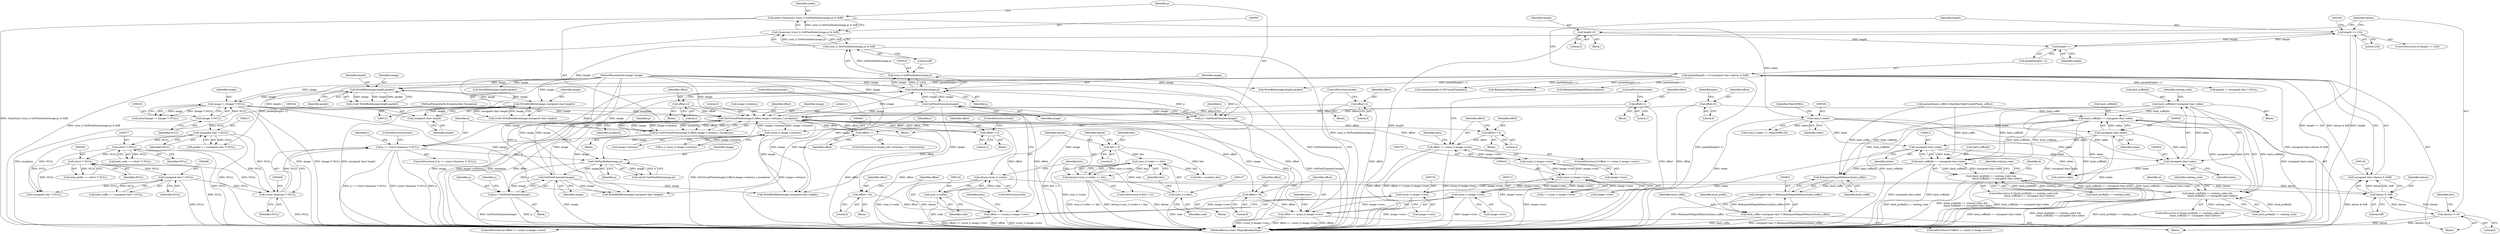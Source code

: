 digraph "0_ImageMagick6_61135001a625364e29bdce83832f043eebde7b5a_0@array" {
"1000649" [label="(Call,hash_suffix[k]=(unsigned char) index)"];
"1000653" [label="(Call,(unsigned char) index)"];
"1000611" [label="(Call,(unsigned char) index)"];
"1000562" [label="(Call,(unsigned char) index)"];
"1000525" [label="(Call,(size_t) index)"];
"1000504" [label="(Call,index=(Quantum) ((size_t) GetPixelIndex(image,p) & 0xff))"];
"1000506" [label="(Call,(Quantum) ((size_t) GetPixelIndex(image,p) & 0xff))"];
"1000508" [label="(Call,(size_t) GetPixelIndex(image,p) & 0xff)"];
"1000509" [label="(Call,(size_t) GetPixelIndex(image,p))"];
"1000511" [label="(Call,GetPixelIndex(image,p))"];
"1000475" [label="(Call,GetPixelChannels(image))"];
"1000470" [label="(Call,GetPixelIndex(image,p))"];
"1000445" [label="(Call,GetVirtualPixels(image,0,offset,image->columns,1,exception))"];
"1000222" [label="(Call,image != (Image *) NULL)"];
"1000168" [label="(Call,WriteBlob(image,length,packet))"];
"1000161" [label="(Call,WriteBlobByte(image,(unsigned char) length))"];
"1000114" [label="(MethodParameterIn,Image *image)"];
"1000163" [label="(Call,(unsigned char) length)"];
"1000155" [label="(Call,length >= 254)"];
"1000147" [label="(Call,length++)"];
"1000172" [label="(Call,length=0)"];
"1000144" [label="(Call,packet[length++]=(unsigned char) (datum & 0xff))"];
"1000149" [label="(Call,(unsigned char) (datum & 0xff))"];
"1000151" [label="(Call,datum & 0xff)"];
"1000131" [label="(Call,datum=(size_t) (code))"];
"1000133" [label="(Call,(size_t) (code))"];
"1000175" [label="(Call,datum>>=8)"];
"1000123" [label="(Call,datum|=(size_t) (code) << bits)"];
"1000125" [label="(Call,(size_t) (code) << bits)"];
"1000126" [label="(Call,(size_t) (code))"];
"1000120" [label="(Call,bits > 0)"];
"1000224" [label="(Call,(Image *) NULL)"];
"1000517" [label="(Call,GetPixelChannels(image))"];
"1000750" [label="(Call,offset >= (ssize_t) image->rows)"];
"1000746" [label="(Call,offset+=4)"];
"1000752" [label="(Call,(ssize_t) image->rows)"];
"1000433" [label="(Call,(ssize_t) image->rows)"];
"1000712" [label="(Call,(ssize_t) image->rows)"];
"1000732" [label="(Call,(ssize_t) image->rows)"];
"1000710" [label="(Call,offset >= (ssize_t) image->rows)"];
"1000706" [label="(Call,offset+=8)"];
"1000766" [label="(Call,offset+=2)"];
"1000720" [label="(Call,offset=4)"];
"1000730" [label="(Call,offset >= (ssize_t) image->rows)"];
"1000726" [label="(Call,offset+=8)"];
"1000740" [label="(Call,offset=2)"];
"1000760" [label="(Call,offset=1)"];
"1000697" [label="(Call,offset++)"];
"1000418" [label="(Call,offset=0)"];
"1000490" [label="(Call,(ssize_t) image->columns)"];
"1000116" [label="(MethodParameterIn,ExceptionInfo *exception)"];
"1000455" [label="(Call,p == (const Quantum *) NULL)"];
"1000443" [label="(Call,p=GetVirtualPixels(image,0,offset,image->columns,1,exception))"];
"1000457" [label="(Call,(const Quantum *) NULL)"];
"1000282" [label="(Call,(short *) NULL)"];
"1000276" [label="(Call,(short *) NULL)"];
"1000270" [label="(Call,(unsigned char *) NULL)"];
"1000287" [label="(Call,(unsigned char *) NULL)"];
"1000473" [label="(Call,p+=GetPixelChannels(image))"];
"1000515" [label="(Call,p+=GetPixelChannels(image))"];
"1000558" [label="(Call,hash_suffix[k] == (unsigned char) index)"];
"1000552" [label="(Call,(hash_prefix[k] == waiting_code) &&\n              (hash_suffix[k] == (unsigned char) index))"];
"1000601" [label="(Call,(hash_prefix[k] == waiting_code) &&\n                (hash_suffix[k] == (unsigned char) index))"];
"1000607" [label="(Call,hash_suffix[k] == (unsigned char) index)"];
"1000832" [label="(Call,RelinquishMagickMemory(hash_suffix))"];
"1000830" [label="(Call,(unsigned char *) RelinquishMagickMemory(hash_suffix))"];
"1000828" [label="(Call,hash_suffix=(unsigned char *) RelinquishMagickMemory(hash_suffix))"];
"1000830" [label="(Call,(unsigned char *) RelinquishMagickMemory(hash_suffix))"];
"1000584" [label="(Identifier,k)"];
"1000457" [label="(Call,(const Quantum *) NULL)"];
"1000129" [label="(Identifier,bits)"];
"1000705" [label="(Block,)"];
"1000119" [label="(ControlStructure,if (bits > 0))"];
"1000520" [label="(Identifier,k)"];
"1000454" [label="(ControlStructure,if (p == (const Quantum *) NULL))"];
"1000524" [label="(Call,(size_t) index << (MaxGIFBits-8))"];
"1000608" [label="(Call,hash_suffix[k])"];
"1000422" [label="(Identifier,pass)"];
"1000418" [label="(Call,offset=0)"];
"1000132" [label="(Identifier,datum)"];
"1000749" [label="(ControlStructure,if (offset >= (ssize_t) image->rows))"];
"1000527" [label="(Identifier,index)"];
"1000224" [label="(Call,(Image *) NULL)"];
"1000431" [label="(Call,y < (ssize_t) image->rows)"];
"1000729" [label="(ControlStructure,if (offset >= (ssize_t) image->rows))"];
"1000611" [label="(Call,(unsigned char) index)"];
"1000739" [label="(Identifier,pass)"];
"1000435" [label="(Call,image->rows)"];
"1000514" [label="(Literal,0xff)"];
"1000453" [label="(Identifier,exception)"];
"1000448" [label="(Identifier,offset)"];
"1000155" [label="(Call,length >= 254)"];
"1000734" [label="(Call,image->rows)"];
"1000289" [label="(Identifier,NULL)"];
"1000270" [label="(Call,(unsigned char *) NULL)"];
"1000126" [label="(Call,(size_t) (code))"];
"1000174" [label="(Literal,0)"];
"1000757" [label="(Block,)"];
"1000124" [label="(Identifier,datum)"];
"1000607" [label="(Call,hash_suffix[k] == (unsigned char) index)"];
"1000497" [label="(Block,)"];
"1000128" [label="(Identifier,code)"];
"1000284" [label="(Identifier,NULL)"];
"1000743" [label="(ControlStructure,break;)"];
"1000723" [label="(ControlStructure,break;)"];
"1000444" [label="(Identifier,p)"];
"1000272" [label="(Identifier,NULL)"];
"1000551" [label="(ControlStructure,if ((hash_prefix[k] == waiting_code) &&\n              (hash_suffix[k] == (unsigned char) index)))"];
"1000177" [label="(Literal,8)"];
"1000697" [label="(Call,offset++)"];
"1000285" [label="(Call,hash_suffix == (unsigned char *) NULL)"];
"1000343" [label="(Call,memset(packet,0,256*sizeof(*packet)))"];
"1000179" [label="(Identifier,bits)"];
"1000761" [label="(Identifier,offset)"];
"1000766" [label="(Call,offset+=2)"];
"1000148" [label="(Identifier,length)"];
"1000154" [label="(ControlStructure,if (length >= 254))"];
"1000635" [label="(Block,)"];
"1000567" [label="(Identifier,waiting_code)"];
"1000460" [label="(ControlStructure,break;)"];
"1000151" [label="(Call,datum & 0xff)"];
"1000601" [label="(Call,(hash_prefix[k] == waiting_code) &&\n                (hash_suffix[k] == (unsigned char) index))"];
"1000732" [label="(Call,(ssize_t) image->rows)"];
"1000529" [label="(Identifier,MaxGIFBits)"];
"1000742" [label="(Literal,2)"];
"1000725" [label="(Block,)"];
"1000803" [label="(Call,WriteBlob(image,length,packet))"];
"1000796" [label="(Call,WriteBlobByte(image,(unsigned char) length))"];
"1000149" [label="(Call,(unsigned char) (datum & 0xff))"];
"1000691" [label="(ControlStructure,if (image_info->interlace == NoInterlace))"];
"1000731" [label="(Identifier,offset)"];
"1000760" [label="(Call,offset=1)"];
"1000721" [label="(Identifier,offset)"];
"1000720" [label="(Call,offset=4)"];
"1000169" [label="(Identifier,image)"];
"1000559" [label="(Call,hash_suffix[k])"];
"1000294" [label="(Call,(unsigned char *) NULL)"];
"1000748" [label="(Literal,4)"];
"1000768" [label="(Literal,2)"];
"1000172" [label="(Call,length=0)"];
"1000518" [label="(Identifier,image)"];
"1000120" [label="(Call,bits > 0)"];
"1000125" [label="(Call,(size_t) (code) << bits)"];
"1000515" [label="(Call,p+=GetPixelChannels(image))"];
"1000276" [label="(Call,(short *) NULL)"];
"1000173" [label="(Identifier,length)"];
"1000728" [label="(Literal,8)"];
"1000709" [label="(ControlStructure,if (offset >= (ssize_t) image->rows))"];
"1000226" [label="(Identifier,NULL)"];
"1000280" [label="(Call,hash_prefix == (short *) NULL)"];
"1000176" [label="(Identifier,datum)"];
"1000301" [label="(Call,RelinquishMagickMemory(packet))"];
"1000471" [label="(Identifier,image)"];
"1000754" [label="(Call,image->rows)"];
"1000287" [label="(Call,(unsigned char *) NULL)"];
"1000166" [label="(Call,(void) WriteBlob(image,length,packet))"];
"1000123" [label="(Call,datum|=(size_t) (code) << bits)"];
"1000136" [label="(Call,bits+=number_bits)"];
"1000116" [label="(MethodParameterIn,ExceptionInfo *exception)"];
"1000133" [label="(Call,(size_t) (code))"];
"1000472" [label="(Identifier,p)"];
"1000717" [label="(Block,)"];
"1000727" [label="(Identifier,offset)"];
"1000513" [label="(Identifier,p)"];
"1000465" [label="(Block,)"];
"1000850" [label="(Call,RelinquishMagickMemory(packet))"];
"1000714" [label="(Call,image->rows)"];
"1000121" [label="(Identifier,bits)"];
"1000476" [label="(Identifier,image)"];
"1000737" [label="(Block,)"];
"1000649" [label="(Call,hash_suffix[k]=(unsigned char) index)"];
"1000726" [label="(Call,offset+=8)"];
"1000445" [label="(Call,GetVirtualPixels(image,0,offset,image->columns,1,exception))"];
"1000439" [label="(Identifier,y)"];
"1000274" [label="(Call,hash_code == (short *) NULL)"];
"1000688" [label="(Call,(short) index)"];
"1000130" [label="(ControlStructure,else)"];
"1000687" [label="(Identifier,waiting_code)"];
"1000440" [label="(Block,)"];
"1000512" [label="(Identifier,image)"];
"1000158" [label="(Block,)"];
"1000473" [label="(Call,p+=GetPixelChannels(image))"];
"1000741" [label="(Identifier,offset)"];
"1000698" [label="(Identifier,offset)"];
"1000165" [label="(Identifier,length)"];
"1000463" [label="(Identifier,y)"];
"1000468" [label="(Call,(short) GetPixelIndex(image,p))"];
"1000719" [label="(Identifier,pass)"];
"1000552" [label="(Call,(hash_prefix[k] == waiting_code) &&\n              (hash_suffix[k] == (unsigned char) index))"];
"1000282" [label="(Call,(short *) NULL)"];
"1000707" [label="(Identifier,offset)"];
"1000835" [label="(Identifier,hash_prefix)"];
"1000751" [label="(Identifier,offset)"];
"1000159" [label="(Call,(void) WriteBlobByte(image,(unsigned char) length))"];
"1000162" [label="(Identifier,image)"];
"1000419" [label="(Identifier,offset)"];
"1000558" [label="(Call,hash_suffix[k] == (unsigned char) index)"];
"1000759" [label="(Identifier,pass)"];
"1000156" [label="(Identifier,length)"];
"1000824" [label="(Call,WriteBlob(image,length,packet))"];
"1000616" [label="(Identifier,waiting_code)"];
"1000504" [label="(Call,index=(Quantum) ((size_t) GetPixelIndex(image,p) & 0xff))"];
"1000420" [label="(Literal,0)"];
"1000171" [label="(Identifier,packet)"];
"1000122" [label="(Literal,0)"];
"1000144" [label="(Call,packet[length++]=(unsigned char) (datum & 0xff))"];
"1000710" [label="(Call,offset >= (ssize_t) image->rows)"];
"1000525" [label="(Call,(size_t) index)"];
"1000446" [label="(Identifier,image)"];
"1000147" [label="(Call,length++)"];
"1000292" [label="(Call,packet != (unsigned char *) NULL)"];
"1000832" [label="(Call,RelinquishMagickMemory(hash_suffix))"];
"1000117" [label="(Block,)"];
"1000517" [label="(Call,GetPixelChannels(image))"];
"1000470" [label="(Call,GetPixelIndex(image,p))"];
"1000746" [label="(Call,offset+=4)"];
"1000168" [label="(Call,WriteBlob(image,length,packet))"];
"1000222" [label="(Call,image != (Image *) NULL)"];
"1000475" [label="(Call,GetPixelChannels(image))"];
"1000456" [label="(Identifier,p)"];
"1000474" [label="(Identifier,p)"];
"1000373" [label="(Call,memset(hash_suffix,0,MaxHashTable*sizeof(*hash_suffix)))"];
"1000854" [label="(MethodReturn,static MagickBooleanType)"];
"1000750" [label="(Call,offset >= (ssize_t) image->rows)"];
"1000740" [label="(Call,offset=2)"];
"1000506" [label="(Call,(Quantum) ((size_t) GetPixelIndex(image,p) & 0xff))"];
"1000152" [label="(Identifier,datum)"];
"1000817" [label="(Call,WriteBlobByte(image,(unsigned char) length))"];
"1000492" [label="(Call,image->columns)"];
"1000765" [label="(Block,)"];
"1000650" [label="(Call,hash_suffix[k])"];
"1000833" [label="(Identifier,hash_suffix)"];
"1000452" [label="(Literal,1)"];
"1000708" [label="(Literal,8)"];
"1000137" [label="(Identifier,bits)"];
"1000153" [label="(Literal,0xff)"];
"1000221" [label="(Call,assert(image != (Image *) NULL))"];
"1000459" [label="(Identifier,NULL)"];
"1000145" [label="(Call,packet[length++])"];
"1000553" [label="(Call,hash_prefix[k] == waiting_code)"];
"1000505" [label="(Identifier,index)"];
"1000745" [label="(Block,)"];
"1000711" [label="(Identifier,offset)"];
"1000762" [label="(Literal,1)"];
"1000443" [label="(Call,p=GetVirtualPixels(image,0,offset,image->columns,1,exception))"];
"1000170" [label="(Identifier,length)"];
"1000175" [label="(Call,datum>>=8)"];
"1000562" [label="(Call,(unsigned char) index)"];
"1000161" [label="(Call,WriteBlobByte(image,(unsigned char) length))"];
"1000163" [label="(Call,(unsigned char) length)"];
"1000114" [label="(MethodParameterIn,Image *image)"];
"1000516" [label="(Identifier,p)"];
"1000447" [label="(Literal,0)"];
"1000455" [label="(Call,p == (const Quantum *) NULL)"];
"1000509" [label="(Call,(size_t) GetPixelIndex(image,p))"];
"1000268" [label="(Call,packet == (unsigned char *) NULL)"];
"1000767" [label="(Identifier,offset)"];
"1000479" [label="(Identifier,x)"];
"1000613" [label="(Identifier,index)"];
"1000730" [label="(Call,offset >= (ssize_t) image->rows)"];
"1000706" [label="(Call,offset+=8)"];
"1000488" [label="(Call,x < (ssize_t) image->columns)"];
"1000769" [label="(ControlStructure,break;)"];
"1000511" [label="(Call,GetPixelIndex(image,p))"];
"1000829" [label="(Identifier,hash_suffix)"];
"1000712" [label="(Call,(ssize_t) image->rows)"];
"1000157" [label="(Literal,254)"];
"1000143" [label="(Block,)"];
"1000653" [label="(Call,(unsigned char) index)"];
"1000747" [label="(Identifier,offset)"];
"1000602" [label="(Call,hash_prefix[k] == waiting_code)"];
"1000564" [label="(Identifier,index)"];
"1000574" [label="(Identifier,k)"];
"1000433" [label="(Call,(ssize_t) image->rows)"];
"1000655" [label="(Identifier,index)"];
"1000763" [label="(ControlStructure,break;)"];
"1000135" [label="(Identifier,code)"];
"1000722" [label="(Literal,4)"];
"1000490" [label="(Call,(ssize_t) image->columns)"];
"1000223" [label="(Identifier,image)"];
"1000828" [label="(Call,hash_suffix=(unsigned char *) RelinquishMagickMemory(hash_suffix))"];
"1000449" [label="(Call,image->columns)"];
"1000278" [label="(Identifier,NULL)"];
"1000131" [label="(Call,datum=(size_t) (code))"];
"1000508" [label="(Call,(size_t) GetPixelIndex(image,p) & 0xff)"];
"1000600" [label="(ControlStructure,if ((hash_prefix[k] == waiting_code) &&\n                (hash_suffix[k] == (unsigned char) index)))"];
"1000752" [label="(Call,(ssize_t) image->rows)"];
"1000649" -> "1000635"  [label="AST: "];
"1000649" -> "1000653"  [label="CFG: "];
"1000650" -> "1000649"  [label="AST: "];
"1000653" -> "1000649"  [label="AST: "];
"1000687" -> "1000649"  [label="CFG: "];
"1000649" -> "1000854"  [label="DDG: hash_suffix[k]"];
"1000649" -> "1000854"  [label="DDG: (unsigned char) index"];
"1000649" -> "1000558"  [label="DDG: hash_suffix[k]"];
"1000649" -> "1000607"  [label="DDG: hash_suffix[k]"];
"1000653" -> "1000649"  [label="DDG: index"];
"1000649" -> "1000832"  [label="DDG: hash_suffix[k]"];
"1000653" -> "1000655"  [label="CFG: "];
"1000654" -> "1000653"  [label="AST: "];
"1000655" -> "1000653"  [label="AST: "];
"1000611" -> "1000653"  [label="DDG: index"];
"1000562" -> "1000653"  [label="DDG: index"];
"1000525" -> "1000653"  [label="DDG: index"];
"1000653" -> "1000688"  [label="DDG: index"];
"1000611" -> "1000607"  [label="AST: "];
"1000611" -> "1000613"  [label="CFG: "];
"1000612" -> "1000611"  [label="AST: "];
"1000613" -> "1000611"  [label="AST: "];
"1000607" -> "1000611"  [label="CFG: "];
"1000611" -> "1000854"  [label="DDG: index"];
"1000611" -> "1000607"  [label="DDG: index"];
"1000562" -> "1000611"  [label="DDG: index"];
"1000525" -> "1000611"  [label="DDG: index"];
"1000611" -> "1000688"  [label="DDG: index"];
"1000562" -> "1000558"  [label="AST: "];
"1000562" -> "1000564"  [label="CFG: "];
"1000563" -> "1000562"  [label="AST: "];
"1000564" -> "1000562"  [label="AST: "];
"1000558" -> "1000562"  [label="CFG: "];
"1000562" -> "1000854"  [label="DDG: index"];
"1000562" -> "1000558"  [label="DDG: index"];
"1000525" -> "1000562"  [label="DDG: index"];
"1000562" -> "1000688"  [label="DDG: index"];
"1000525" -> "1000524"  [label="AST: "];
"1000525" -> "1000527"  [label="CFG: "];
"1000526" -> "1000525"  [label="AST: "];
"1000527" -> "1000525"  [label="AST: "];
"1000529" -> "1000525"  [label="CFG: "];
"1000525" -> "1000854"  [label="DDG: index"];
"1000525" -> "1000524"  [label="DDG: index"];
"1000504" -> "1000525"  [label="DDG: index"];
"1000525" -> "1000688"  [label="DDG: index"];
"1000504" -> "1000497"  [label="AST: "];
"1000504" -> "1000506"  [label="CFG: "];
"1000505" -> "1000504"  [label="AST: "];
"1000506" -> "1000504"  [label="AST: "];
"1000516" -> "1000504"  [label="CFG: "];
"1000504" -> "1000854"  [label="DDG: (Quantum) ((size_t) GetPixelIndex(image,p) & 0xff)"];
"1000506" -> "1000504"  [label="DDG: (size_t) GetPixelIndex(image,p) & 0xff"];
"1000506" -> "1000508"  [label="CFG: "];
"1000507" -> "1000506"  [label="AST: "];
"1000508" -> "1000506"  [label="AST: "];
"1000506" -> "1000854"  [label="DDG: (size_t) GetPixelIndex(image,p) & 0xff"];
"1000508" -> "1000506"  [label="DDG: (size_t) GetPixelIndex(image,p)"];
"1000508" -> "1000506"  [label="DDG: 0xff"];
"1000508" -> "1000514"  [label="CFG: "];
"1000509" -> "1000508"  [label="AST: "];
"1000514" -> "1000508"  [label="AST: "];
"1000508" -> "1000854"  [label="DDG: (size_t) GetPixelIndex(image,p)"];
"1000509" -> "1000508"  [label="DDG: GetPixelIndex(image,p)"];
"1000509" -> "1000511"  [label="CFG: "];
"1000510" -> "1000509"  [label="AST: "];
"1000511" -> "1000509"  [label="AST: "];
"1000514" -> "1000509"  [label="CFG: "];
"1000509" -> "1000854"  [label="DDG: GetPixelIndex(image,p)"];
"1000511" -> "1000509"  [label="DDG: image"];
"1000511" -> "1000509"  [label="DDG: p"];
"1000511" -> "1000513"  [label="CFG: "];
"1000512" -> "1000511"  [label="AST: "];
"1000513" -> "1000511"  [label="AST: "];
"1000475" -> "1000511"  [label="DDG: image"];
"1000517" -> "1000511"  [label="DDG: image"];
"1000445" -> "1000511"  [label="DDG: image"];
"1000114" -> "1000511"  [label="DDG: image"];
"1000473" -> "1000511"  [label="DDG: p"];
"1000515" -> "1000511"  [label="DDG: p"];
"1000455" -> "1000511"  [label="DDG: p"];
"1000511" -> "1000515"  [label="DDG: p"];
"1000511" -> "1000517"  [label="DDG: image"];
"1000475" -> "1000473"  [label="AST: "];
"1000475" -> "1000476"  [label="CFG: "];
"1000476" -> "1000475"  [label="AST: "];
"1000473" -> "1000475"  [label="CFG: "];
"1000475" -> "1000854"  [label="DDG: image"];
"1000475" -> "1000445"  [label="DDG: image"];
"1000475" -> "1000473"  [label="DDG: image"];
"1000470" -> "1000475"  [label="DDG: image"];
"1000114" -> "1000475"  [label="DDG: image"];
"1000475" -> "1000796"  [label="DDG: image"];
"1000475" -> "1000817"  [label="DDG: image"];
"1000470" -> "1000468"  [label="AST: "];
"1000470" -> "1000472"  [label="CFG: "];
"1000471" -> "1000470"  [label="AST: "];
"1000472" -> "1000470"  [label="AST: "];
"1000468" -> "1000470"  [label="CFG: "];
"1000470" -> "1000468"  [label="DDG: image"];
"1000470" -> "1000468"  [label="DDG: p"];
"1000445" -> "1000470"  [label="DDG: image"];
"1000114" -> "1000470"  [label="DDG: image"];
"1000455" -> "1000470"  [label="DDG: p"];
"1000470" -> "1000473"  [label="DDG: p"];
"1000445" -> "1000443"  [label="AST: "];
"1000445" -> "1000453"  [label="CFG: "];
"1000446" -> "1000445"  [label="AST: "];
"1000447" -> "1000445"  [label="AST: "];
"1000448" -> "1000445"  [label="AST: "];
"1000449" -> "1000445"  [label="AST: "];
"1000452" -> "1000445"  [label="AST: "];
"1000453" -> "1000445"  [label="AST: "];
"1000443" -> "1000445"  [label="CFG: "];
"1000445" -> "1000854"  [label="DDG: image"];
"1000445" -> "1000854"  [label="DDG: image->columns"];
"1000445" -> "1000854"  [label="DDG: exception"];
"1000445" -> "1000854"  [label="DDG: offset"];
"1000445" -> "1000443"  [label="DDG: 1"];
"1000445" -> "1000443"  [label="DDG: image"];
"1000445" -> "1000443"  [label="DDG: image->columns"];
"1000445" -> "1000443"  [label="DDG: exception"];
"1000445" -> "1000443"  [label="DDG: offset"];
"1000445" -> "1000443"  [label="DDG: 0"];
"1000222" -> "1000445"  [label="DDG: image"];
"1000517" -> "1000445"  [label="DDG: image"];
"1000114" -> "1000445"  [label="DDG: image"];
"1000750" -> "1000445"  [label="DDG: offset"];
"1000710" -> "1000445"  [label="DDG: offset"];
"1000766" -> "1000445"  [label="DDG: offset"];
"1000720" -> "1000445"  [label="DDG: offset"];
"1000730" -> "1000445"  [label="DDG: offset"];
"1000740" -> "1000445"  [label="DDG: offset"];
"1000760" -> "1000445"  [label="DDG: offset"];
"1000697" -> "1000445"  [label="DDG: offset"];
"1000418" -> "1000445"  [label="DDG: offset"];
"1000490" -> "1000445"  [label="DDG: image->columns"];
"1000116" -> "1000445"  [label="DDG: exception"];
"1000445" -> "1000490"  [label="DDG: image->columns"];
"1000445" -> "1000697"  [label="DDG: offset"];
"1000445" -> "1000706"  [label="DDG: offset"];
"1000445" -> "1000726"  [label="DDG: offset"];
"1000445" -> "1000746"  [label="DDG: offset"];
"1000445" -> "1000766"  [label="DDG: offset"];
"1000445" -> "1000796"  [label="DDG: image"];
"1000445" -> "1000817"  [label="DDG: image"];
"1000222" -> "1000221"  [label="AST: "];
"1000222" -> "1000224"  [label="CFG: "];
"1000223" -> "1000222"  [label="AST: "];
"1000224" -> "1000222"  [label="AST: "];
"1000221" -> "1000222"  [label="CFG: "];
"1000222" -> "1000854"  [label="DDG: image"];
"1000222" -> "1000854"  [label="DDG: (Image *) NULL"];
"1000222" -> "1000221"  [label="DDG: image"];
"1000222" -> "1000221"  [label="DDG: (Image *) NULL"];
"1000168" -> "1000222"  [label="DDG: image"];
"1000114" -> "1000222"  [label="DDG: image"];
"1000224" -> "1000222"  [label="DDG: NULL"];
"1000222" -> "1000796"  [label="DDG: image"];
"1000222" -> "1000817"  [label="DDG: image"];
"1000168" -> "1000166"  [label="AST: "];
"1000168" -> "1000171"  [label="CFG: "];
"1000169" -> "1000168"  [label="AST: "];
"1000170" -> "1000168"  [label="AST: "];
"1000171" -> "1000168"  [label="AST: "];
"1000166" -> "1000168"  [label="CFG: "];
"1000168" -> "1000161"  [label="DDG: image"];
"1000168" -> "1000166"  [label="DDG: image"];
"1000168" -> "1000166"  [label="DDG: length"];
"1000168" -> "1000166"  [label="DDG: packet"];
"1000161" -> "1000168"  [label="DDG: image"];
"1000114" -> "1000168"  [label="DDG: image"];
"1000163" -> "1000168"  [label="DDG: length"];
"1000144" -> "1000168"  [label="DDG: packet[length++]"];
"1000161" -> "1000159"  [label="AST: "];
"1000161" -> "1000163"  [label="CFG: "];
"1000162" -> "1000161"  [label="AST: "];
"1000163" -> "1000161"  [label="AST: "];
"1000159" -> "1000161"  [label="CFG: "];
"1000161" -> "1000854"  [label="DDG: (unsigned char) length"];
"1000161" -> "1000159"  [label="DDG: image"];
"1000161" -> "1000159"  [label="DDG: (unsigned char) length"];
"1000114" -> "1000161"  [label="DDG: image"];
"1000163" -> "1000161"  [label="DDG: length"];
"1000114" -> "1000112"  [label="AST: "];
"1000114" -> "1000854"  [label="DDG: image"];
"1000114" -> "1000517"  [label="DDG: image"];
"1000114" -> "1000796"  [label="DDG: image"];
"1000114" -> "1000803"  [label="DDG: image"];
"1000114" -> "1000817"  [label="DDG: image"];
"1000114" -> "1000824"  [label="DDG: image"];
"1000163" -> "1000165"  [label="CFG: "];
"1000164" -> "1000163"  [label="AST: "];
"1000165" -> "1000163"  [label="AST: "];
"1000155" -> "1000163"  [label="DDG: length"];
"1000155" -> "1000154"  [label="AST: "];
"1000155" -> "1000157"  [label="CFG: "];
"1000156" -> "1000155"  [label="AST: "];
"1000157" -> "1000155"  [label="AST: "];
"1000160" -> "1000155"  [label="CFG: "];
"1000176" -> "1000155"  [label="CFG: "];
"1000155" -> "1000854"  [label="DDG: length >= 254"];
"1000155" -> "1000854"  [label="DDG: length"];
"1000155" -> "1000147"  [label="DDG: length"];
"1000147" -> "1000155"  [label="DDG: length"];
"1000147" -> "1000145"  [label="AST: "];
"1000147" -> "1000148"  [label="CFG: "];
"1000148" -> "1000147"  [label="AST: "];
"1000145" -> "1000147"  [label="CFG: "];
"1000172" -> "1000147"  [label="DDG: length"];
"1000172" -> "1000158"  [label="AST: "];
"1000172" -> "1000174"  [label="CFG: "];
"1000173" -> "1000172"  [label="AST: "];
"1000174" -> "1000172"  [label="AST: "];
"1000176" -> "1000172"  [label="CFG: "];
"1000172" -> "1000854"  [label="DDG: length"];
"1000144" -> "1000143"  [label="AST: "];
"1000144" -> "1000149"  [label="CFG: "];
"1000145" -> "1000144"  [label="AST: "];
"1000149" -> "1000144"  [label="AST: "];
"1000156" -> "1000144"  [label="CFG: "];
"1000144" -> "1000854"  [label="DDG: (unsigned char) (datum & 0xff)"];
"1000144" -> "1000854"  [label="DDG: packet[length++]"];
"1000149" -> "1000144"  [label="DDG: datum & 0xff"];
"1000144" -> "1000268"  [label="DDG: packet[length++]"];
"1000144" -> "1000292"  [label="DDG: packet[length++]"];
"1000144" -> "1000301"  [label="DDG: packet[length++]"];
"1000144" -> "1000343"  [label="DDG: packet[length++]"];
"1000144" -> "1000824"  [label="DDG: packet[length++]"];
"1000144" -> "1000850"  [label="DDG: packet[length++]"];
"1000149" -> "1000151"  [label="CFG: "];
"1000150" -> "1000149"  [label="AST: "];
"1000151" -> "1000149"  [label="AST: "];
"1000149" -> "1000854"  [label="DDG: datum & 0xff"];
"1000151" -> "1000149"  [label="DDG: datum"];
"1000151" -> "1000149"  [label="DDG: 0xff"];
"1000151" -> "1000153"  [label="CFG: "];
"1000152" -> "1000151"  [label="AST: "];
"1000153" -> "1000151"  [label="AST: "];
"1000131" -> "1000151"  [label="DDG: datum"];
"1000175" -> "1000151"  [label="DDG: datum"];
"1000123" -> "1000151"  [label="DDG: datum"];
"1000151" -> "1000175"  [label="DDG: datum"];
"1000131" -> "1000130"  [label="AST: "];
"1000131" -> "1000133"  [label="CFG: "];
"1000132" -> "1000131"  [label="AST: "];
"1000133" -> "1000131"  [label="AST: "];
"1000137" -> "1000131"  [label="CFG: "];
"1000131" -> "1000854"  [label="DDG: datum"];
"1000131" -> "1000854"  [label="DDG: (size_t) (code)"];
"1000133" -> "1000131"  [label="DDG: code"];
"1000133" -> "1000135"  [label="CFG: "];
"1000134" -> "1000133"  [label="AST: "];
"1000135" -> "1000133"  [label="AST: "];
"1000133" -> "1000854"  [label="DDG: code"];
"1000175" -> "1000143"  [label="AST: "];
"1000175" -> "1000177"  [label="CFG: "];
"1000176" -> "1000175"  [label="AST: "];
"1000177" -> "1000175"  [label="AST: "];
"1000179" -> "1000175"  [label="CFG: "];
"1000175" -> "1000854"  [label="DDG: datum"];
"1000175" -> "1000854"  [label="DDG: datum>>=8"];
"1000123" -> "1000119"  [label="AST: "];
"1000123" -> "1000125"  [label="CFG: "];
"1000124" -> "1000123"  [label="AST: "];
"1000125" -> "1000123"  [label="AST: "];
"1000137" -> "1000123"  [label="CFG: "];
"1000123" -> "1000854"  [label="DDG: (size_t) (code) << bits"];
"1000123" -> "1000854"  [label="DDG: datum|=(size_t) (code) << bits"];
"1000123" -> "1000854"  [label="DDG: datum"];
"1000125" -> "1000123"  [label="DDG: (size_t) (code)"];
"1000125" -> "1000123"  [label="DDG: bits"];
"1000125" -> "1000129"  [label="CFG: "];
"1000126" -> "1000125"  [label="AST: "];
"1000129" -> "1000125"  [label="AST: "];
"1000125" -> "1000854"  [label="DDG: (size_t) (code)"];
"1000126" -> "1000125"  [label="DDG: code"];
"1000120" -> "1000125"  [label="DDG: bits"];
"1000125" -> "1000136"  [label="DDG: bits"];
"1000126" -> "1000128"  [label="CFG: "];
"1000127" -> "1000126"  [label="AST: "];
"1000128" -> "1000126"  [label="AST: "];
"1000129" -> "1000126"  [label="CFG: "];
"1000126" -> "1000854"  [label="DDG: code"];
"1000120" -> "1000119"  [label="AST: "];
"1000120" -> "1000122"  [label="CFG: "];
"1000121" -> "1000120"  [label="AST: "];
"1000122" -> "1000120"  [label="AST: "];
"1000124" -> "1000120"  [label="CFG: "];
"1000132" -> "1000120"  [label="CFG: "];
"1000120" -> "1000854"  [label="DDG: bits > 0"];
"1000120" -> "1000136"  [label="DDG: bits"];
"1000224" -> "1000226"  [label="CFG: "];
"1000225" -> "1000224"  [label="AST: "];
"1000226" -> "1000224"  [label="AST: "];
"1000224" -> "1000270"  [label="DDG: NULL"];
"1000517" -> "1000515"  [label="AST: "];
"1000517" -> "1000518"  [label="CFG: "];
"1000518" -> "1000517"  [label="AST: "];
"1000515" -> "1000517"  [label="CFG: "];
"1000517" -> "1000854"  [label="DDG: image"];
"1000517" -> "1000515"  [label="DDG: image"];
"1000517" -> "1000796"  [label="DDG: image"];
"1000517" -> "1000817"  [label="DDG: image"];
"1000750" -> "1000749"  [label="AST: "];
"1000750" -> "1000752"  [label="CFG: "];
"1000751" -> "1000750"  [label="AST: "];
"1000752" -> "1000750"  [label="AST: "];
"1000759" -> "1000750"  [label="CFG: "];
"1000763" -> "1000750"  [label="CFG: "];
"1000750" -> "1000854"  [label="DDG: offset"];
"1000750" -> "1000854"  [label="DDG: offset >= (ssize_t) image->rows"];
"1000750" -> "1000854"  [label="DDG: (ssize_t) image->rows"];
"1000746" -> "1000750"  [label="DDG: offset"];
"1000752" -> "1000750"  [label="DDG: image->rows"];
"1000746" -> "1000745"  [label="AST: "];
"1000746" -> "1000748"  [label="CFG: "];
"1000747" -> "1000746"  [label="AST: "];
"1000748" -> "1000746"  [label="AST: "];
"1000751" -> "1000746"  [label="CFG: "];
"1000752" -> "1000754"  [label="CFG: "];
"1000753" -> "1000752"  [label="AST: "];
"1000754" -> "1000752"  [label="AST: "];
"1000752" -> "1000854"  [label="DDG: image->rows"];
"1000752" -> "1000433"  [label="DDG: image->rows"];
"1000433" -> "1000752"  [label="DDG: image->rows"];
"1000433" -> "1000431"  [label="AST: "];
"1000433" -> "1000435"  [label="CFG: "];
"1000434" -> "1000433"  [label="AST: "];
"1000435" -> "1000433"  [label="AST: "];
"1000431" -> "1000433"  [label="CFG: "];
"1000433" -> "1000854"  [label="DDG: image->rows"];
"1000433" -> "1000431"  [label="DDG: image->rows"];
"1000712" -> "1000433"  [label="DDG: image->rows"];
"1000732" -> "1000433"  [label="DDG: image->rows"];
"1000433" -> "1000712"  [label="DDG: image->rows"];
"1000433" -> "1000732"  [label="DDG: image->rows"];
"1000712" -> "1000710"  [label="AST: "];
"1000712" -> "1000714"  [label="CFG: "];
"1000713" -> "1000712"  [label="AST: "];
"1000714" -> "1000712"  [label="AST: "];
"1000710" -> "1000712"  [label="CFG: "];
"1000712" -> "1000854"  [label="DDG: image->rows"];
"1000712" -> "1000710"  [label="DDG: image->rows"];
"1000732" -> "1000730"  [label="AST: "];
"1000732" -> "1000734"  [label="CFG: "];
"1000733" -> "1000732"  [label="AST: "];
"1000734" -> "1000732"  [label="AST: "];
"1000730" -> "1000732"  [label="CFG: "];
"1000732" -> "1000854"  [label="DDG: image->rows"];
"1000732" -> "1000730"  [label="DDG: image->rows"];
"1000710" -> "1000709"  [label="AST: "];
"1000711" -> "1000710"  [label="AST: "];
"1000719" -> "1000710"  [label="CFG: "];
"1000723" -> "1000710"  [label="CFG: "];
"1000710" -> "1000854"  [label="DDG: offset"];
"1000710" -> "1000854"  [label="DDG: (ssize_t) image->rows"];
"1000710" -> "1000854"  [label="DDG: offset >= (ssize_t) image->rows"];
"1000706" -> "1000710"  [label="DDG: offset"];
"1000706" -> "1000705"  [label="AST: "];
"1000706" -> "1000708"  [label="CFG: "];
"1000707" -> "1000706"  [label="AST: "];
"1000708" -> "1000706"  [label="AST: "];
"1000711" -> "1000706"  [label="CFG: "];
"1000766" -> "1000765"  [label="AST: "];
"1000766" -> "1000768"  [label="CFG: "];
"1000767" -> "1000766"  [label="AST: "];
"1000768" -> "1000766"  [label="AST: "];
"1000769" -> "1000766"  [label="CFG: "];
"1000766" -> "1000854"  [label="DDG: offset"];
"1000720" -> "1000717"  [label="AST: "];
"1000720" -> "1000722"  [label="CFG: "];
"1000721" -> "1000720"  [label="AST: "];
"1000722" -> "1000720"  [label="AST: "];
"1000723" -> "1000720"  [label="CFG: "];
"1000720" -> "1000854"  [label="DDG: offset"];
"1000730" -> "1000729"  [label="AST: "];
"1000731" -> "1000730"  [label="AST: "];
"1000739" -> "1000730"  [label="CFG: "];
"1000743" -> "1000730"  [label="CFG: "];
"1000730" -> "1000854"  [label="DDG: offset >= (ssize_t) image->rows"];
"1000730" -> "1000854"  [label="DDG: offset"];
"1000730" -> "1000854"  [label="DDG: (ssize_t) image->rows"];
"1000726" -> "1000730"  [label="DDG: offset"];
"1000726" -> "1000725"  [label="AST: "];
"1000726" -> "1000728"  [label="CFG: "];
"1000727" -> "1000726"  [label="AST: "];
"1000728" -> "1000726"  [label="AST: "];
"1000731" -> "1000726"  [label="CFG: "];
"1000740" -> "1000737"  [label="AST: "];
"1000740" -> "1000742"  [label="CFG: "];
"1000741" -> "1000740"  [label="AST: "];
"1000742" -> "1000740"  [label="AST: "];
"1000743" -> "1000740"  [label="CFG: "];
"1000740" -> "1000854"  [label="DDG: offset"];
"1000760" -> "1000757"  [label="AST: "];
"1000760" -> "1000762"  [label="CFG: "];
"1000761" -> "1000760"  [label="AST: "];
"1000762" -> "1000760"  [label="AST: "];
"1000763" -> "1000760"  [label="CFG: "];
"1000760" -> "1000854"  [label="DDG: offset"];
"1000697" -> "1000691"  [label="AST: "];
"1000697" -> "1000698"  [label="CFG: "];
"1000698" -> "1000697"  [label="AST: "];
"1000439" -> "1000697"  [label="CFG: "];
"1000697" -> "1000854"  [label="DDG: offset"];
"1000418" -> "1000117"  [label="AST: "];
"1000418" -> "1000420"  [label="CFG: "];
"1000419" -> "1000418"  [label="AST: "];
"1000420" -> "1000418"  [label="AST: "];
"1000422" -> "1000418"  [label="CFG: "];
"1000418" -> "1000854"  [label="DDG: offset"];
"1000490" -> "1000488"  [label="AST: "];
"1000490" -> "1000492"  [label="CFG: "];
"1000491" -> "1000490"  [label="AST: "];
"1000492" -> "1000490"  [label="AST: "];
"1000488" -> "1000490"  [label="CFG: "];
"1000490" -> "1000854"  [label="DDG: image->columns"];
"1000490" -> "1000488"  [label="DDG: image->columns"];
"1000116" -> "1000112"  [label="AST: "];
"1000116" -> "1000854"  [label="DDG: exception"];
"1000455" -> "1000454"  [label="AST: "];
"1000455" -> "1000457"  [label="CFG: "];
"1000456" -> "1000455"  [label="AST: "];
"1000457" -> "1000455"  [label="AST: "];
"1000460" -> "1000455"  [label="CFG: "];
"1000463" -> "1000455"  [label="CFG: "];
"1000455" -> "1000854"  [label="DDG: p == (const Quantum *) NULL"];
"1000455" -> "1000854"  [label="DDG: (const Quantum *) NULL"];
"1000455" -> "1000854"  [label="DDG: p"];
"1000443" -> "1000455"  [label="DDG: p"];
"1000457" -> "1000455"  [label="DDG: NULL"];
"1000443" -> "1000440"  [label="AST: "];
"1000444" -> "1000443"  [label="AST: "];
"1000456" -> "1000443"  [label="CFG: "];
"1000443" -> "1000854"  [label="DDG: GetVirtualPixels(image,0,offset,image->columns,1,exception)"];
"1000457" -> "1000459"  [label="CFG: "];
"1000458" -> "1000457"  [label="AST: "];
"1000459" -> "1000457"  [label="AST: "];
"1000457" -> "1000854"  [label="DDG: NULL"];
"1000282" -> "1000457"  [label="DDG: NULL"];
"1000287" -> "1000457"  [label="DDG: NULL"];
"1000276" -> "1000457"  [label="DDG: NULL"];
"1000270" -> "1000457"  [label="DDG: NULL"];
"1000282" -> "1000280"  [label="AST: "];
"1000282" -> "1000284"  [label="CFG: "];
"1000283" -> "1000282"  [label="AST: "];
"1000284" -> "1000282"  [label="AST: "];
"1000280" -> "1000282"  [label="CFG: "];
"1000282" -> "1000854"  [label="DDG: NULL"];
"1000282" -> "1000280"  [label="DDG: NULL"];
"1000276" -> "1000282"  [label="DDG: NULL"];
"1000282" -> "1000287"  [label="DDG: NULL"];
"1000282" -> "1000294"  [label="DDG: NULL"];
"1000276" -> "1000274"  [label="AST: "];
"1000276" -> "1000278"  [label="CFG: "];
"1000277" -> "1000276"  [label="AST: "];
"1000278" -> "1000276"  [label="AST: "];
"1000274" -> "1000276"  [label="CFG: "];
"1000276" -> "1000854"  [label="DDG: NULL"];
"1000276" -> "1000274"  [label="DDG: NULL"];
"1000270" -> "1000276"  [label="DDG: NULL"];
"1000276" -> "1000294"  [label="DDG: NULL"];
"1000270" -> "1000268"  [label="AST: "];
"1000270" -> "1000272"  [label="CFG: "];
"1000271" -> "1000270"  [label="AST: "];
"1000272" -> "1000270"  [label="AST: "];
"1000268" -> "1000270"  [label="CFG: "];
"1000270" -> "1000854"  [label="DDG: NULL"];
"1000270" -> "1000268"  [label="DDG: NULL"];
"1000270" -> "1000294"  [label="DDG: NULL"];
"1000287" -> "1000285"  [label="AST: "];
"1000287" -> "1000289"  [label="CFG: "];
"1000288" -> "1000287"  [label="AST: "];
"1000289" -> "1000287"  [label="AST: "];
"1000285" -> "1000287"  [label="CFG: "];
"1000287" -> "1000854"  [label="DDG: NULL"];
"1000287" -> "1000285"  [label="DDG: NULL"];
"1000287" -> "1000294"  [label="DDG: NULL"];
"1000473" -> "1000465"  [label="AST: "];
"1000474" -> "1000473"  [label="AST: "];
"1000479" -> "1000473"  [label="CFG: "];
"1000473" -> "1000854"  [label="DDG: p"];
"1000473" -> "1000854"  [label="DDG: GetPixelChannels(image)"];
"1000515" -> "1000497"  [label="AST: "];
"1000516" -> "1000515"  [label="AST: "];
"1000520" -> "1000515"  [label="CFG: "];
"1000515" -> "1000854"  [label="DDG: p"];
"1000515" -> "1000854"  [label="DDG: GetPixelChannels(image)"];
"1000558" -> "1000552"  [label="AST: "];
"1000559" -> "1000558"  [label="AST: "];
"1000552" -> "1000558"  [label="CFG: "];
"1000558" -> "1000854"  [label="DDG: (unsigned char) index"];
"1000558" -> "1000854"  [label="DDG: hash_suffix[k]"];
"1000558" -> "1000552"  [label="DDG: hash_suffix[k]"];
"1000558" -> "1000552"  [label="DDG: (unsigned char) index"];
"1000607" -> "1000558"  [label="DDG: hash_suffix[k]"];
"1000373" -> "1000558"  [label="DDG: hash_suffix"];
"1000558" -> "1000607"  [label="DDG: hash_suffix[k]"];
"1000558" -> "1000832"  [label="DDG: hash_suffix[k]"];
"1000552" -> "1000551"  [label="AST: "];
"1000552" -> "1000553"  [label="CFG: "];
"1000553" -> "1000552"  [label="AST: "];
"1000567" -> "1000552"  [label="CFG: "];
"1000574" -> "1000552"  [label="CFG: "];
"1000552" -> "1000854"  [label="DDG: hash_prefix[k] == waiting_code"];
"1000552" -> "1000854"  [label="DDG: hash_suffix[k] == (unsigned char) index"];
"1000552" -> "1000854"  [label="DDG: (hash_prefix[k] == waiting_code) &&\n              (hash_suffix[k] == (unsigned char) index)"];
"1000553" -> "1000552"  [label="DDG: hash_prefix[k]"];
"1000553" -> "1000552"  [label="DDG: waiting_code"];
"1000601" -> "1000552"  [label="DDG: hash_suffix[k] == (unsigned char) index"];
"1000552" -> "1000601"  [label="DDG: hash_suffix[k] == (unsigned char) index"];
"1000601" -> "1000600"  [label="AST: "];
"1000601" -> "1000602"  [label="CFG: "];
"1000601" -> "1000607"  [label="CFG: "];
"1000602" -> "1000601"  [label="AST: "];
"1000607" -> "1000601"  [label="AST: "];
"1000584" -> "1000601"  [label="CFG: "];
"1000616" -> "1000601"  [label="CFG: "];
"1000601" -> "1000854"  [label="DDG: hash_suffix[k] == (unsigned char) index"];
"1000601" -> "1000854"  [label="DDG: hash_prefix[k] == waiting_code"];
"1000601" -> "1000854"  [label="DDG: (hash_prefix[k] == waiting_code) &&\n                (hash_suffix[k] == (unsigned char) index)"];
"1000602" -> "1000601"  [label="DDG: hash_prefix[k]"];
"1000602" -> "1000601"  [label="DDG: waiting_code"];
"1000607" -> "1000601"  [label="DDG: hash_suffix[k]"];
"1000607" -> "1000601"  [label="DDG: (unsigned char) index"];
"1000608" -> "1000607"  [label="AST: "];
"1000607" -> "1000854"  [label="DDG: hash_suffix[k]"];
"1000607" -> "1000854"  [label="DDG: (unsigned char) index"];
"1000373" -> "1000607"  [label="DDG: hash_suffix"];
"1000607" -> "1000832"  [label="DDG: hash_suffix[k]"];
"1000832" -> "1000830"  [label="AST: "];
"1000832" -> "1000833"  [label="CFG: "];
"1000833" -> "1000832"  [label="AST: "];
"1000830" -> "1000832"  [label="CFG: "];
"1000832" -> "1000830"  [label="DDG: hash_suffix"];
"1000373" -> "1000832"  [label="DDG: hash_suffix"];
"1000830" -> "1000828"  [label="AST: "];
"1000831" -> "1000830"  [label="AST: "];
"1000828" -> "1000830"  [label="CFG: "];
"1000830" -> "1000854"  [label="DDG: RelinquishMagickMemory(hash_suffix)"];
"1000830" -> "1000828"  [label="DDG: RelinquishMagickMemory(hash_suffix)"];
"1000828" -> "1000117"  [label="AST: "];
"1000829" -> "1000828"  [label="AST: "];
"1000835" -> "1000828"  [label="CFG: "];
"1000828" -> "1000854"  [label="DDG: hash_suffix"];
"1000828" -> "1000854"  [label="DDG: (unsigned char *) RelinquishMagickMemory(hash_suffix)"];
}
